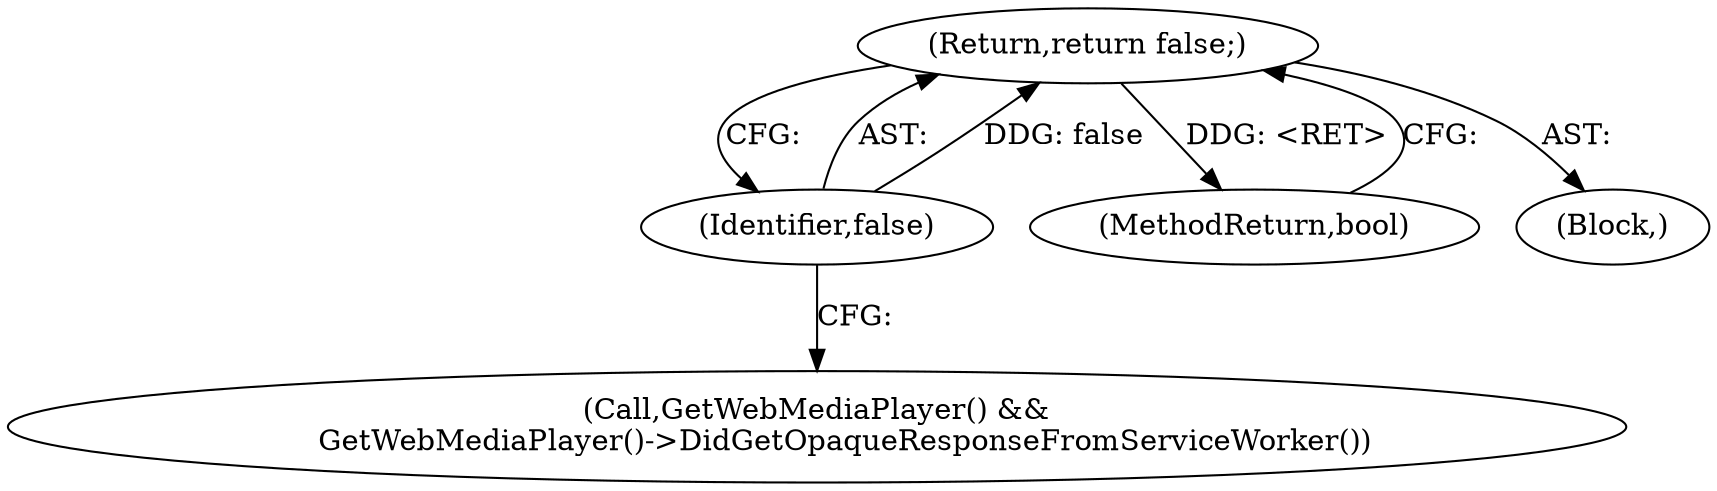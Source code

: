 digraph "1_Chrome_a9cbaa7a40e2b2723cfc2f266c42f4980038a949_11@del" {
"1000108" [label="(Return,return false;)"];
"1000109" [label="(Identifier,false)"];
"1000122" [label="(MethodReturn,bool)"];
"1000104" [label="(Call,GetWebMediaPlayer() &&\n      GetWebMediaPlayer()->DidGetOpaqueResponseFromServiceWorker())"];
"1000108" [label="(Return,return false;)"];
"1000107" [label="(Block,)"];
"1000109" [label="(Identifier,false)"];
"1000108" -> "1000107"  [label="AST: "];
"1000108" -> "1000109"  [label="CFG: "];
"1000109" -> "1000108"  [label="AST: "];
"1000122" -> "1000108"  [label="CFG: "];
"1000108" -> "1000122"  [label="DDG: <RET>"];
"1000109" -> "1000108"  [label="DDG: false"];
"1000109" -> "1000104"  [label="CFG: "];
}
